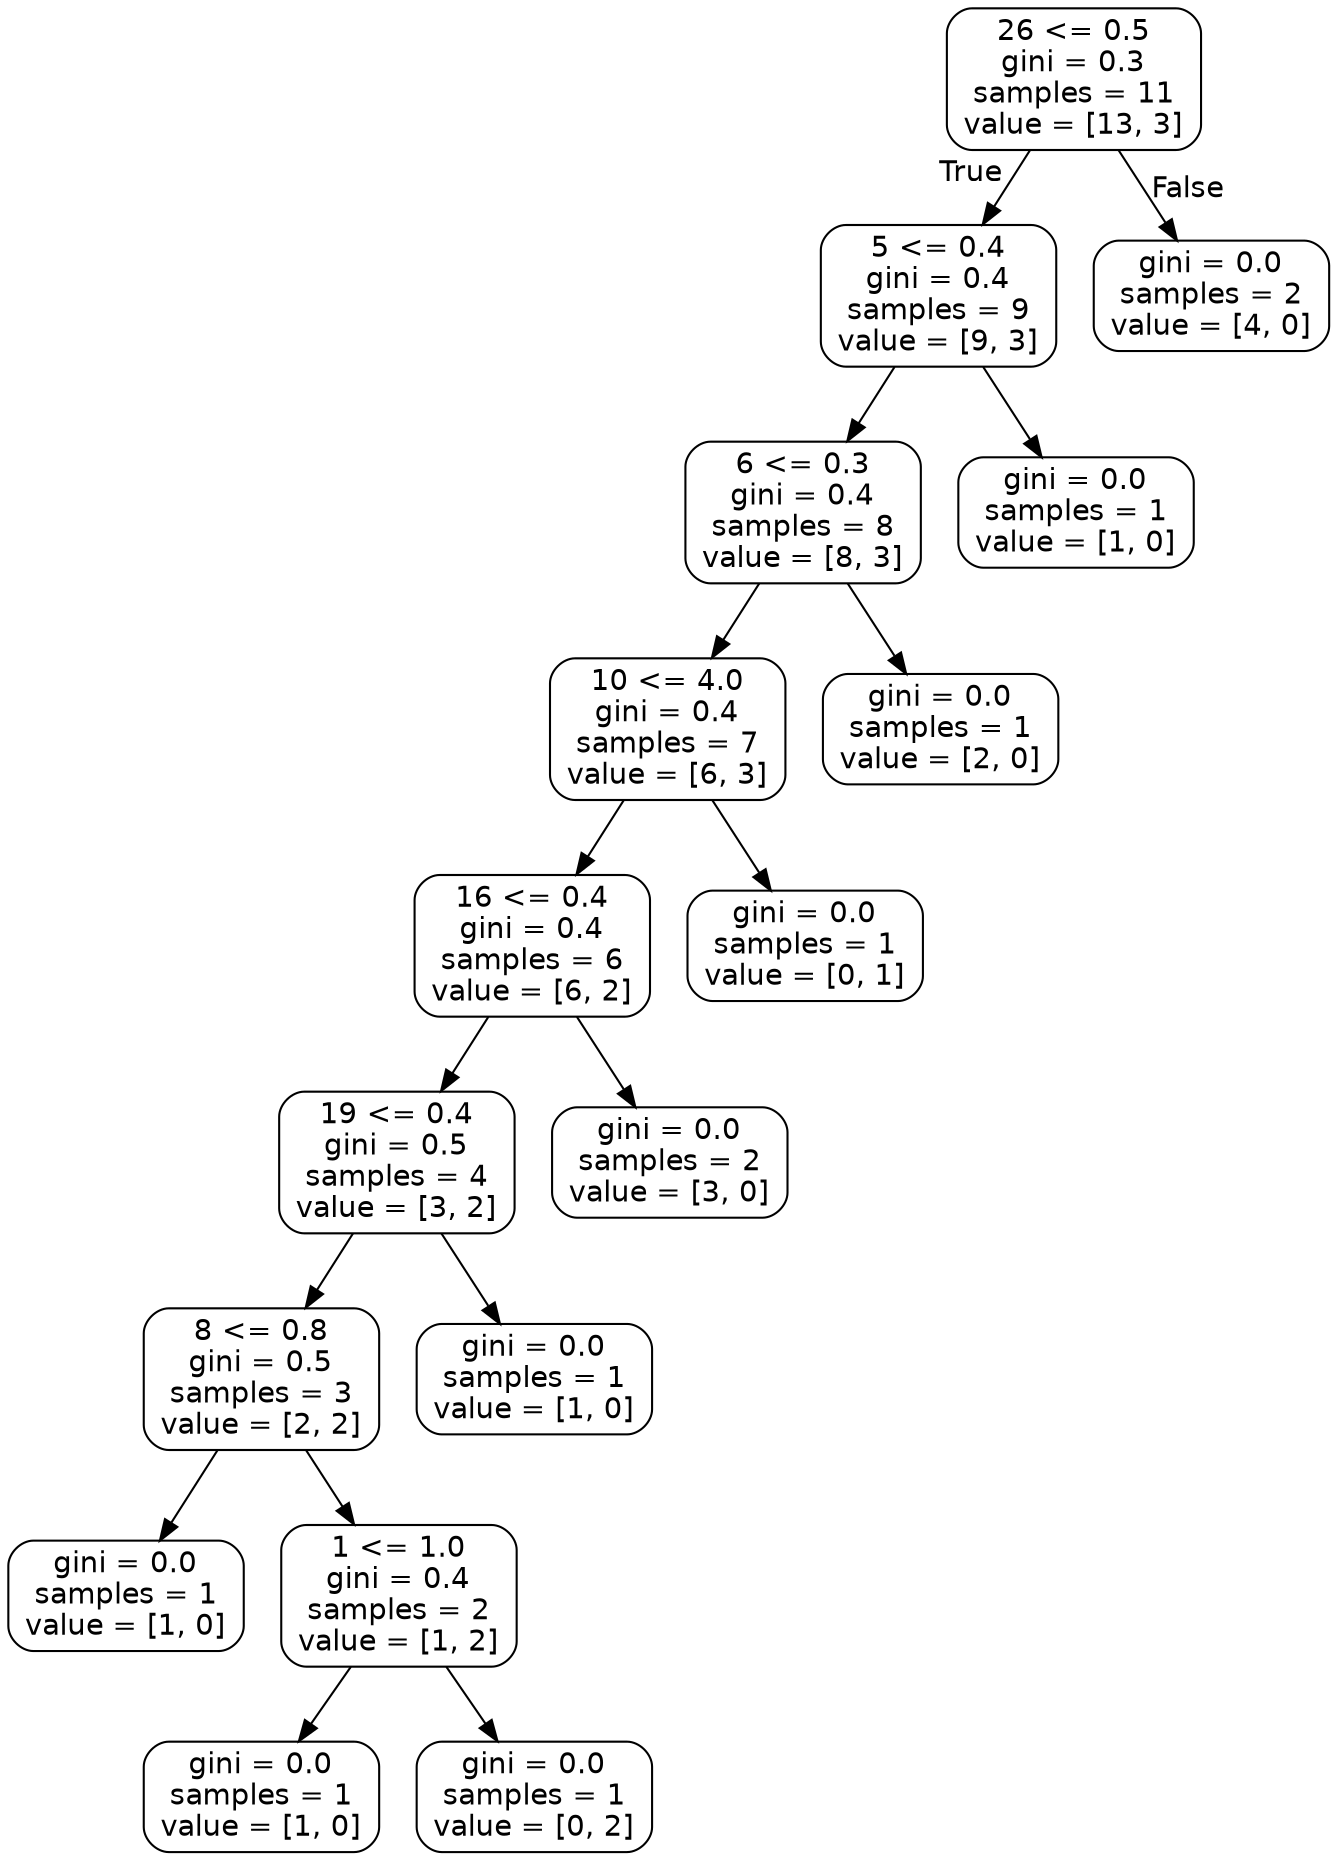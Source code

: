 digraph Tree {
node [shape=box, style="rounded", color="black", fontname=helvetica] ;
edge [fontname=helvetica] ;
0 [label="26 <= 0.5\ngini = 0.3\nsamples = 11\nvalue = [13, 3]"] ;
1 [label="5 <= 0.4\ngini = 0.4\nsamples = 9\nvalue = [9, 3]"] ;
0 -> 1 [labeldistance=2.5, labelangle=45, headlabel="True"] ;
2 [label="6 <= 0.3\ngini = 0.4\nsamples = 8\nvalue = [8, 3]"] ;
1 -> 2 ;
3 [label="10 <= 4.0\ngini = 0.4\nsamples = 7\nvalue = [6, 3]"] ;
2 -> 3 ;
4 [label="16 <= 0.4\ngini = 0.4\nsamples = 6\nvalue = [6, 2]"] ;
3 -> 4 ;
5 [label="19 <= 0.4\ngini = 0.5\nsamples = 4\nvalue = [3, 2]"] ;
4 -> 5 ;
6 [label="8 <= 0.8\ngini = 0.5\nsamples = 3\nvalue = [2, 2]"] ;
5 -> 6 ;
7 [label="gini = 0.0\nsamples = 1\nvalue = [1, 0]"] ;
6 -> 7 ;
8 [label="1 <= 1.0\ngini = 0.4\nsamples = 2\nvalue = [1, 2]"] ;
6 -> 8 ;
9 [label="gini = 0.0\nsamples = 1\nvalue = [1, 0]"] ;
8 -> 9 ;
10 [label="gini = 0.0\nsamples = 1\nvalue = [0, 2]"] ;
8 -> 10 ;
11 [label="gini = 0.0\nsamples = 1\nvalue = [1, 0]"] ;
5 -> 11 ;
12 [label="gini = 0.0\nsamples = 2\nvalue = [3, 0]"] ;
4 -> 12 ;
13 [label="gini = 0.0\nsamples = 1\nvalue = [0, 1]"] ;
3 -> 13 ;
14 [label="gini = 0.0\nsamples = 1\nvalue = [2, 0]"] ;
2 -> 14 ;
15 [label="gini = 0.0\nsamples = 1\nvalue = [1, 0]"] ;
1 -> 15 ;
16 [label="gini = 0.0\nsamples = 2\nvalue = [4, 0]"] ;
0 -> 16 [labeldistance=2.5, labelangle=-45, headlabel="False"] ;
}